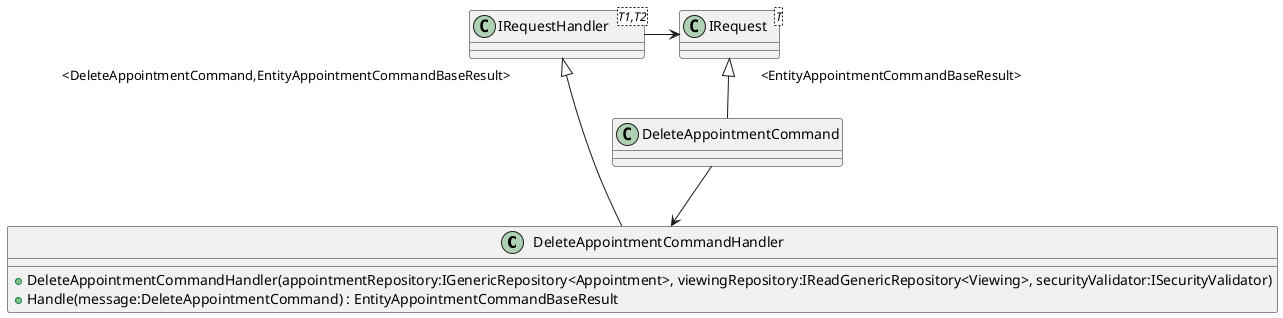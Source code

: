 @startuml
class DeleteAppointmentCommandHandler {
    + DeleteAppointmentCommandHandler(appointmentRepository:IGenericRepository<Appointment>, viewingRepository:IReadGenericRepository<Viewing>, securityValidator:ISecurityValidator)
    + Handle(message:DeleteAppointmentCommand) : EntityAppointmentCommandBaseResult
}
class "IRequestHandler"<T1,T2> {
}
"IRequestHandler" "<DeleteAppointmentCommand,EntityAppointmentCommandBaseResult>" <|-- DeleteAppointmentCommandHandler

class DeleteAppointmentCommand {
}
class "IRequest"<T> {
}
"IRequest" "<EntityAppointmentCommandBaseResult>" <|-- DeleteAppointmentCommand
'DeleteAppointmentCommand --> "Id" Guid

IRequest <-Left- IRequestHandler
DeleteAppointmentCommand --> DeleteAppointmentCommandHandler

@enduml